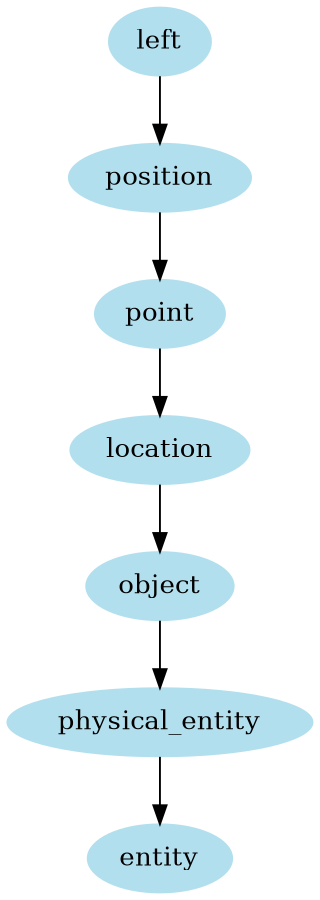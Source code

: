 digraph unix {
	node [color=lightblue2 style=filled]
	size="6,6"
	left -> position
	position -> point
	point -> location
	location -> object
	object -> physical_entity
	physical_entity -> entity
}
